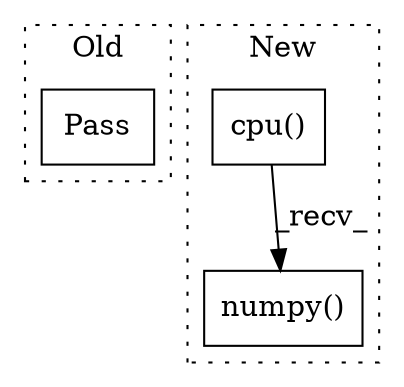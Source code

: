 digraph G {
subgraph cluster0 {
1 [label="Pass" a="62" s="1080" l="4" shape="box"];
label = "Old";
style="dotted";
}
subgraph cluster1 {
2 [label="cpu()" a="75" s="951" l="19" shape="box"];
3 [label="numpy()" a="75" s="951" l="43" shape="box"];
label = "New";
style="dotted";
}
2 -> 3 [label="_recv_"];
}